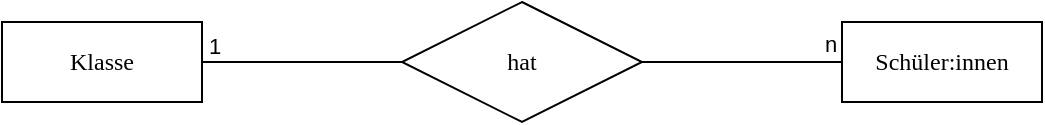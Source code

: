 <mxfile>
    <diagram id="NvU9KoVd07qeKIwf1aiU" name="class">
        <mxGraphModel dx="398" dy="632" grid="1" gridSize="10" guides="1" tooltips="1" connect="1" arrows="1" fold="1" page="1" pageScale="1" pageWidth="850" pageHeight="1100" math="0" shadow="0">
            <root>
                <mxCell id="0"/>
                <mxCell id="1" parent="0"/>
                <mxCell id="2" value="Schüler:innen" style="rounded=0;arcSize=10;whiteSpace=wrap;html=1;align=center;fontFamily=IBM Plex Mono;fontSource=https%3A%2F%2Ffonts.googleapis.com%2Fcss%3Ffamily%3DIBM%2BPlex%2BMono;" parent="1" vertex="1">
                    <mxGeometry x="570" y="270" width="100" height="40" as="geometry"/>
                </mxCell>
                <mxCell id="3" style="edgeStyle=orthogonalEdgeStyle;rounded=0;orthogonalLoop=1;jettySize=auto;html=1;exitX=1;exitY=0.5;exitDx=0;exitDy=0;noEdgeStyle=1;orthogonal=1;endArrow=none;endFill=0;entryX=0;entryY=0.5;entryDx=0;entryDy=0;" parent="1" source="8" target="2" edge="1">
                    <mxGeometry relative="1" as="geometry">
                        <mxPoint x="660" y="290" as="targetPoint"/>
                        <Array as="points">
                            <mxPoint x="482" y="290"/>
                        </Array>
                    </mxGeometry>
                </mxCell>
                <mxCell id="4" value="n" style="edgeLabel;html=1;align=center;verticalAlign=middle;resizable=0;points=[];" parent="3" vertex="1" connectable="0">
                    <mxGeometry x="0.753" y="-1" relative="1" as="geometry">
                        <mxPoint x="6" y="-10" as="offset"/>
                    </mxGeometry>
                </mxCell>
                <mxCell id="5" value="" style="edgeStyle=orthogonalEdgeStyle;rounded=0;orthogonalLoop=1;jettySize=auto;html=1;noEdgeStyle=1;orthogonal=1;entryX=0;entryY=0.5;entryDx=0;entryDy=0;exitX=1;exitY=0.5;exitDx=0;exitDy=0;endArrow=none;endFill=0;" parent="1" source="7" target="8" edge="1">
                    <mxGeometry relative="1" as="geometry">
                        <Array as="points"/>
                        <mxPoint x="340" y="310" as="targetPoint"/>
                    </mxGeometry>
                </mxCell>
                <mxCell id="6" value="1" style="edgeLabel;html=1;align=center;verticalAlign=middle;resizable=0;points=[];" parent="5" vertex="1" connectable="0">
                    <mxGeometry x="-0.695" y="1" relative="1" as="geometry">
                        <mxPoint x="-10" y="-7" as="offset"/>
                    </mxGeometry>
                </mxCell>
                <mxCell id="7" value="Klasse" style="whiteSpace=wrap;html=1;align=center;fontFamily=IBM Plex Mono;fontSource=https%3A%2F%2Ffonts.googleapis.com%2Fcss%3Ffamily%3DIBM%2BPlex%2BMono;" parent="1" vertex="1">
                    <mxGeometry x="150" y="270" width="100" height="40" as="geometry"/>
                </mxCell>
                <mxCell id="8" value="hat" style="shape=rhombus;perimeter=rhombusPerimeter;whiteSpace=wrap;html=1;align=center;fontFamily=IBM Plex Mono;fontSource=https%3A%2F%2Ffonts.googleapis.com%2Fcss%3Ffamily%3DIBM%2BPlex%2BMono;" parent="1" vertex="1">
                    <mxGeometry x="350" y="260" width="120" height="60" as="geometry"/>
                </mxCell>
            </root>
        </mxGraphModel>
    </diagram>
    <diagram id="cHigButDO74M9LskXDBi" name="course">
        <mxGraphModel dx="438" dy="695" grid="1" gridSize="10" guides="1" tooltips="1" connect="1" arrows="1" fold="1" page="1" pageScale="1" pageWidth="850" pageHeight="1100" math="0" shadow="0">
            <root>
                <mxCell id="0"/>
                <mxCell id="1" parent="0"/>
                <mxCell id="oQMwwnj1yeY32Dmega2M-1" value="Kurs" style="rounded=0;arcSize=10;whiteSpace=wrap;html=1;align=center;fontFamily=IBM Plex Mono;fontSource=https%3A%2F%2Ffonts.googleapis.com%2Fcss%3Ffamily%3DIBM%2BPlex%2BMono;" parent="1" vertex="1">
                    <mxGeometry x="570" y="270" width="90" height="40" as="geometry"/>
                </mxCell>
                <mxCell id="oQMwwnj1yeY32Dmega2M-2" style="edgeStyle=orthogonalEdgeStyle;rounded=0;orthogonalLoop=1;jettySize=auto;html=1;exitX=1;exitY=0.5;exitDx=0;exitDy=0;noEdgeStyle=1;orthogonal=1;endArrow=none;endFill=0;entryX=0;entryY=0.5;entryDx=0;entryDy=0;fontFamily=IBM Plex Mono;fontSource=https%3A%2F%2Ffonts.googleapis.com%2Fcss%3Ffamily%3DIBM%2BPlex%2BMono;" parent="1" source="oQMwwnj1yeY32Dmega2M-7" target="oQMwwnj1yeY32Dmega2M-1" edge="1">
                    <mxGeometry relative="1" as="geometry">
                        <mxPoint x="660" y="290" as="targetPoint"/>
                        <Array as="points">
                            <mxPoint x="482" y="290"/>
                        </Array>
                    </mxGeometry>
                </mxCell>
                <mxCell id="oQMwwnj1yeY32Dmega2M-3" value="m" style="edgeLabel;html=1;align=center;verticalAlign=middle;resizable=0;points=[];fontFamily=IBM Plex Mono;fontSource=https%3A%2F%2Ffonts.googleapis.com%2Fcss%3Ffamily%3DIBM%2BPlex%2BMono;" parent="oQMwwnj1yeY32Dmega2M-2" vertex="1" connectable="0">
                    <mxGeometry x="0.753" y="-1" relative="1" as="geometry">
                        <mxPoint x="4" y="-10" as="offset"/>
                    </mxGeometry>
                </mxCell>
                <mxCell id="oQMwwnj1yeY32Dmega2M-4" value="" style="edgeStyle=orthogonalEdgeStyle;rounded=0;orthogonalLoop=1;jettySize=auto;html=1;noEdgeStyle=1;orthogonal=1;entryX=0;entryY=0.5;entryDx=0;entryDy=0;exitX=1;exitY=0.5;exitDx=0;exitDy=0;endArrow=none;endFill=0;fontFamily=IBM Plex Mono;fontSource=https%3A%2F%2Ffonts.googleapis.com%2Fcss%3Ffamily%3DIBM%2BPlex%2BMono;" parent="1" source="oQMwwnj1yeY32Dmega2M-6" target="oQMwwnj1yeY32Dmega2M-7" edge="1">
                    <mxGeometry relative="1" as="geometry">
                        <Array as="points"/>
                        <mxPoint x="340" y="310" as="targetPoint"/>
                    </mxGeometry>
                </mxCell>
                <mxCell id="oQMwwnj1yeY32Dmega2M-5" value="n" style="edgeLabel;html=1;align=center;verticalAlign=middle;resizable=0;points=[];fontFamily=IBM Plex Mono;fontSource=https%3A%2F%2Ffonts.googleapis.com%2Fcss%3Ffamily%3DIBM%2BPlex%2BMono;" parent="oQMwwnj1yeY32Dmega2M-4" vertex="1" connectable="0">
                    <mxGeometry x="-0.695" y="1" relative="1" as="geometry">
                        <mxPoint x="-9" y="-7" as="offset"/>
                    </mxGeometry>
                </mxCell>
                <mxCell id="oQMwwnj1yeY32Dmega2M-6" value="Schüler:innen" style="whiteSpace=wrap;html=1;align=center;fontFamily=IBM Plex Mono;fontSource=https%3A%2F%2Ffonts.googleapis.com%2Fcss%3Ffamily%3DIBM%2BPlex%2BMono;" parent="1" vertex="1">
                    <mxGeometry x="140" y="270" width="110" height="40" as="geometry"/>
                </mxCell>
                <mxCell id="oQMwwnj1yeY32Dmega2M-7" value="belegt" style="shape=rhombus;perimeter=rhombusPerimeter;whiteSpace=wrap;html=1;align=center;fontFamily=IBM Plex Mono;fontSource=https%3A%2F%2Ffonts.googleapis.com%2Fcss%3Ffamily%3DIBM%2BPlex%2BMono;" parent="1" vertex="1">
                    <mxGeometry x="350" y="260" width="120" height="60" as="geometry"/>
                </mxCell>
            </root>
        </mxGraphModel>
    </diagram>
    <diagram id="ZXR0chDwcror43Kg-o-K" name="teacher">
        <mxGraphModel dx="438" dy="695" grid="1" gridSize="10" guides="1" tooltips="1" connect="1" arrows="1" fold="1" page="1" pageScale="1" pageWidth="850" pageHeight="1100" math="0" shadow="0">
            <root>
                <mxCell id="0"/>
                <mxCell id="1" parent="0"/>
                <mxCell id="1zb81Tq_Kt-s6FNw-JSl-1" value="Klasse" style="rounded=0;arcSize=10;whiteSpace=wrap;html=1;align=center;fontFamily=IBM Plex Mono;fontSource=https%3A%2F%2Ffonts.googleapis.com%2Fcss%3Ffamily%3DIBM%2BPlex%2BMono;" parent="1" vertex="1">
                    <mxGeometry x="570" y="270" width="60" height="40" as="geometry"/>
                </mxCell>
                <mxCell id="1zb81Tq_Kt-s6FNw-JSl-2" style="edgeStyle=orthogonalEdgeStyle;rounded=0;orthogonalLoop=1;jettySize=auto;html=1;exitX=1;exitY=0.5;exitDx=0;exitDy=0;noEdgeStyle=1;orthogonal=1;endArrow=none;endFill=0;entryX=0;entryY=0.5;entryDx=0;entryDy=0;fontFamily=IBM Plex Mono;fontSource=https%3A%2F%2Ffonts.googleapis.com%2Fcss%3Ffamily%3DIBM%2BPlex%2BMono;" parent="1" source="1zb81Tq_Kt-s6FNw-JSl-7" target="1zb81Tq_Kt-s6FNw-JSl-1" edge="1">
                    <mxGeometry relative="1" as="geometry">
                        <mxPoint x="660" y="290" as="targetPoint"/>
                        <Array as="points">
                            <mxPoint x="482" y="290"/>
                        </Array>
                    </mxGeometry>
                </mxCell>
                <mxCell id="1zb81Tq_Kt-s6FNw-JSl-3" value="1" style="edgeLabel;html=1;align=center;verticalAlign=middle;resizable=0;points=[];fontFamily=IBM Plex Mono;fontSource=https%3A%2F%2Ffonts.googleapis.com%2Fcss%3Ffamily%3DIBM%2BPlex%2BMono;" parent="1zb81Tq_Kt-s6FNw-JSl-2" vertex="1" connectable="0">
                    <mxGeometry x="0.753" y="-1" relative="1" as="geometry">
                        <mxPoint x="6" y="-10" as="offset"/>
                    </mxGeometry>
                </mxCell>
                <mxCell id="1zb81Tq_Kt-s6FNw-JSl-4" value="" style="edgeStyle=orthogonalEdgeStyle;rounded=0;orthogonalLoop=1;jettySize=auto;html=1;noEdgeStyle=1;orthogonal=1;entryX=0;entryY=0.5;entryDx=0;entryDy=0;exitX=1;exitY=0.5;exitDx=0;exitDy=0;endArrow=none;endFill=0;fontFamily=IBM Plex Mono;fontSource=https%3A%2F%2Ffonts.googleapis.com%2Fcss%3Ffamily%3DIBM%2BPlex%2BMono;" parent="1" source="1zb81Tq_Kt-s6FNw-JSl-6" target="1zb81Tq_Kt-s6FNw-JSl-7" edge="1">
                    <mxGeometry relative="1" as="geometry">
                        <Array as="points"/>
                        <mxPoint x="340" y="310" as="targetPoint"/>
                    </mxGeometry>
                </mxCell>
                <mxCell id="1zb81Tq_Kt-s6FNw-JSl-5" value="1" style="edgeLabel;html=1;align=center;verticalAlign=middle;resizable=0;points=[];fontFamily=IBM Plex Mono;fontSource=https%3A%2F%2Ffonts.googleapis.com%2Fcss%3Ffamily%3DIBM%2BPlex%2BMono;" parent="1zb81Tq_Kt-s6FNw-JSl-4" vertex="1" connectable="0">
                    <mxGeometry x="-0.695" y="1" relative="1" as="geometry">
                        <mxPoint x="-10" y="-7" as="offset"/>
                    </mxGeometry>
                </mxCell>
                <mxCell id="1zb81Tq_Kt-s6FNw-JSl-6" value="Lehrer" style="whiteSpace=wrap;html=1;align=center;fontFamily=IBM Plex Mono;fontSource=https%3A%2F%2Ffonts.googleapis.com%2Fcss%3Ffamily%3DIBM%2BPlex%2BMono;" parent="1" vertex="1">
                    <mxGeometry x="150" y="270" width="100" height="40" as="geometry"/>
                </mxCell>
                <mxCell id="1zb81Tq_Kt-s6FNw-JSl-7" value="leitet" style="shape=rhombus;perimeter=rhombusPerimeter;whiteSpace=wrap;html=1;align=center;fontFamily=IBM Plex Mono;fontSource=https%3A%2F%2Ffonts.googleapis.com%2Fcss%3Ffamily%3DIBM%2BPlex%2BMono;" parent="1" vertex="1">
                    <mxGeometry x="350" y="260" width="120" height="60" as="geometry"/>
                </mxCell>
            </root>
        </mxGraphModel>
    </diagram>
</mxfile>